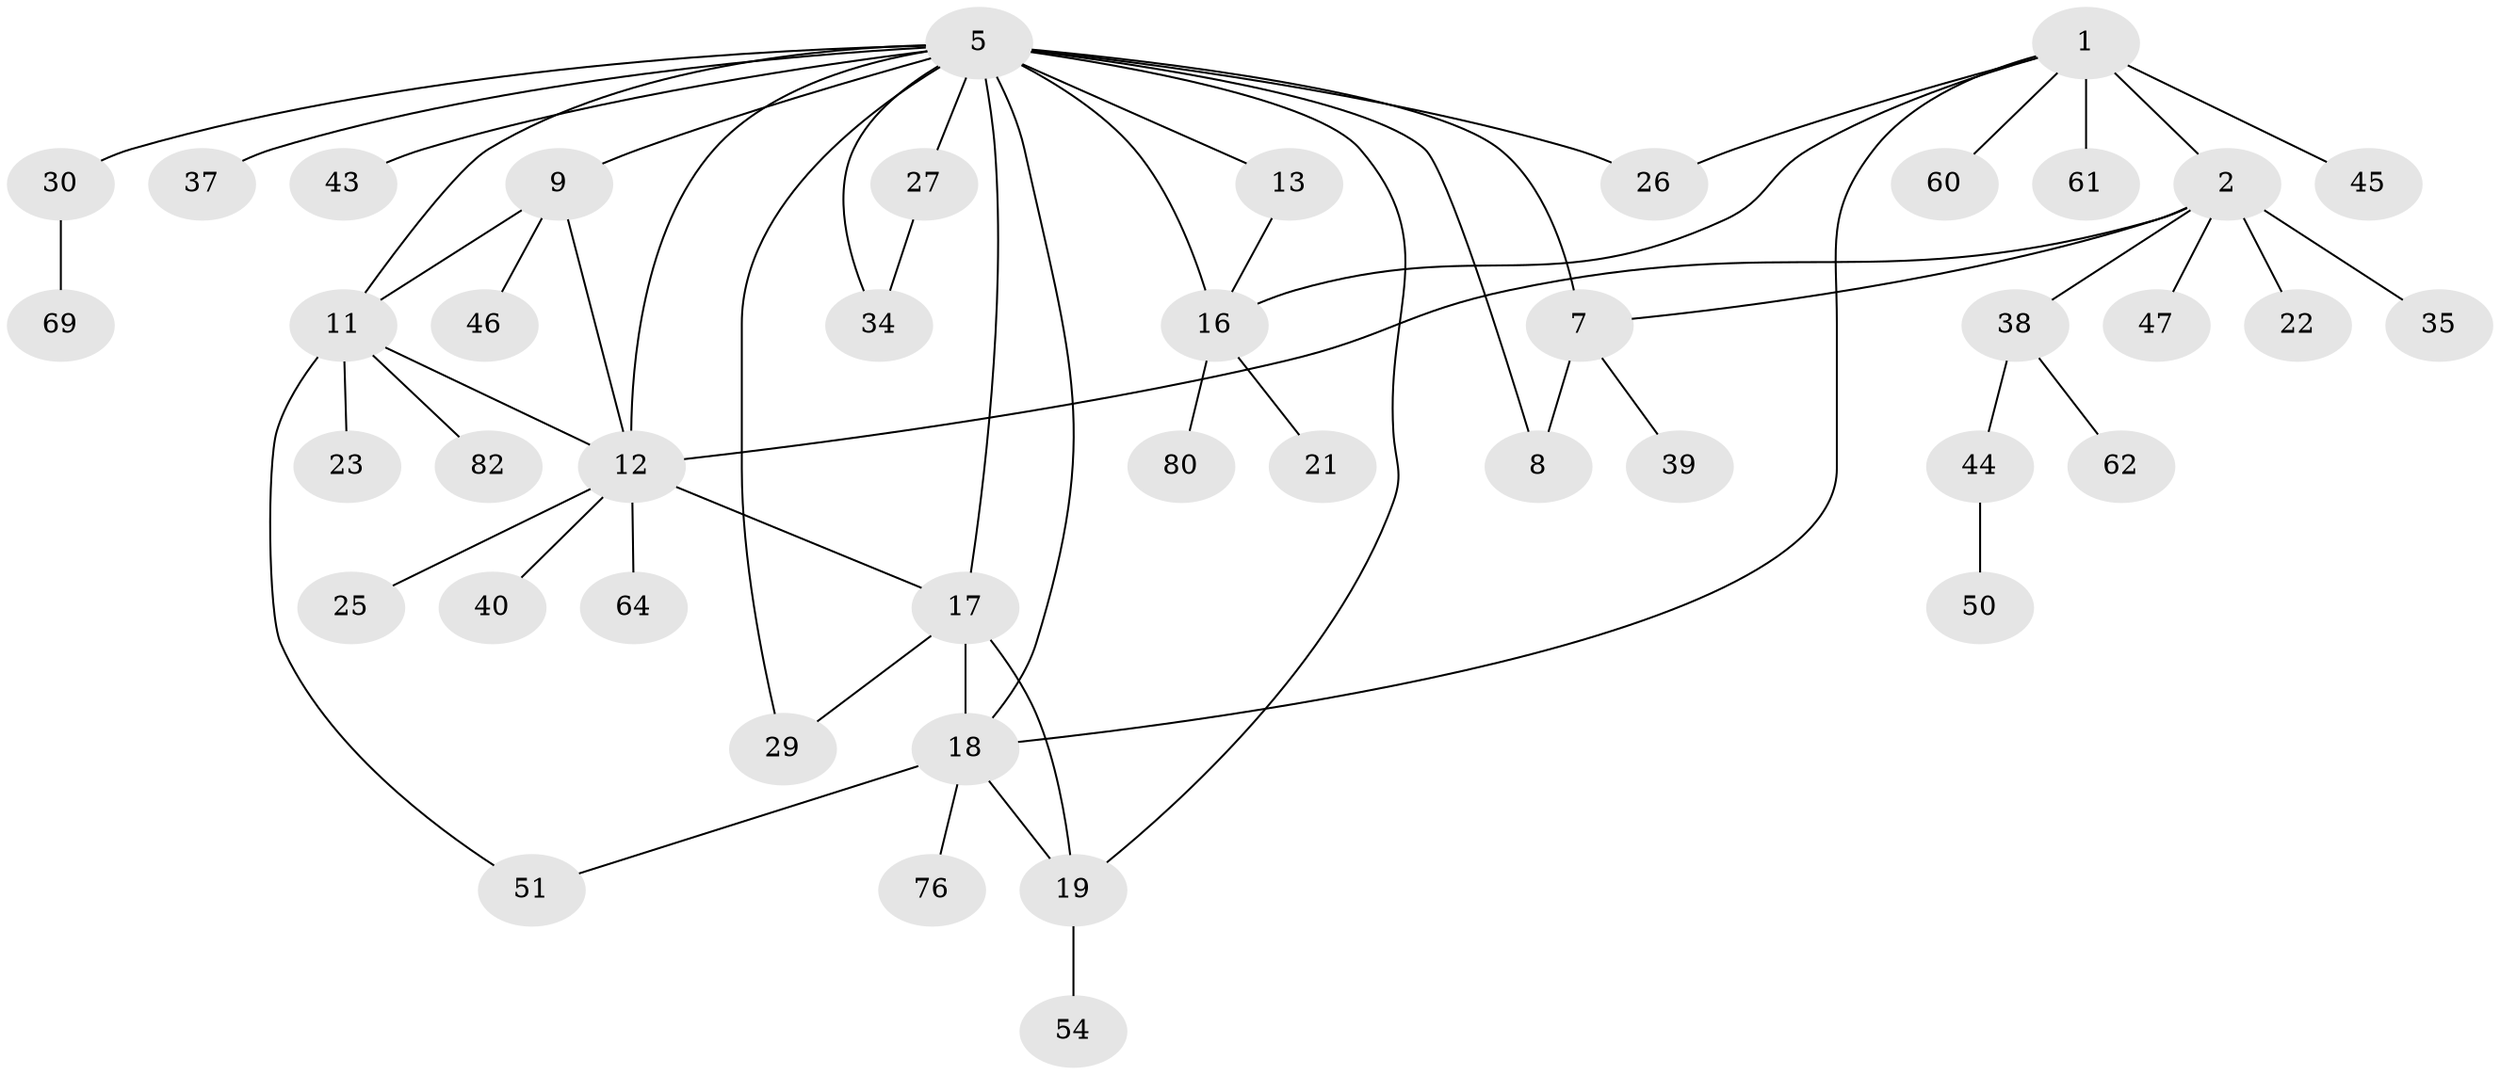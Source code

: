 // original degree distribution, {7: 0.06976744186046512, 9: 0.011627906976744186, 4: 0.05813953488372093, 6: 0.023255813953488372, 5: 0.046511627906976744, 8: 0.023255813953488372, 3: 0.10465116279069768, 10: 0.011627906976744186, 1: 0.5116279069767442, 2: 0.13953488372093023}
// Generated by graph-tools (version 1.1) at 2025/19/03/04/25 18:19:39]
// undirected, 43 vertices, 58 edges
graph export_dot {
graph [start="1"]
  node [color=gray90,style=filled];
  1 [super="+4+3+70+85"];
  2;
  5 [super="+6+36+10+28"];
  7;
  8 [super="+31+32+56+78"];
  9;
  11;
  12;
  13 [super="+15"];
  16 [super="+52"];
  17 [super="+67+71+20"];
  18 [super="+24"];
  19;
  21;
  22;
  23;
  25 [super="+59"];
  26;
  27;
  29;
  30;
  34;
  35;
  37;
  38 [super="+48"];
  39 [super="+57"];
  40;
  43;
  44;
  45;
  46 [super="+58+77"];
  47 [super="+66"];
  50;
  51 [super="+55"];
  54;
  60;
  61 [super="+65+86"];
  62;
  64;
  69;
  76;
  80;
  82;
  1 -- 2 [weight=3];
  1 -- 26;
  1 -- 60;
  1 -- 16;
  1 -- 45;
  1 -- 61;
  1 -- 18;
  2 -- 7;
  2 -- 12;
  2 -- 22;
  2 -- 35;
  2 -- 38;
  2 -- 47;
  5 -- 7 [weight=2];
  5 -- 8 [weight=2];
  5 -- 27 [weight=2];
  5 -- 34;
  5 -- 11 [weight=2];
  5 -- 43;
  5 -- 13 [weight=2];
  5 -- 16;
  5 -- 17;
  5 -- 18;
  5 -- 26;
  5 -- 29;
  5 -- 19;
  5 -- 9;
  5 -- 12;
  5 -- 37;
  5 -- 30;
  7 -- 8;
  7 -- 39;
  9 -- 11;
  9 -- 12;
  9 -- 46;
  11 -- 12;
  11 -- 23;
  11 -- 51;
  11 -- 82;
  12 -- 25;
  12 -- 40;
  12 -- 64;
  12 -- 17;
  13 -- 16 [weight=2];
  16 -- 21;
  16 -- 80;
  17 -- 18 [weight=2];
  17 -- 19 [weight=2];
  17 -- 29;
  18 -- 19;
  18 -- 51;
  18 -- 76;
  19 -- 54;
  27 -- 34;
  30 -- 69;
  38 -- 44;
  38 -- 62;
  44 -- 50;
}

